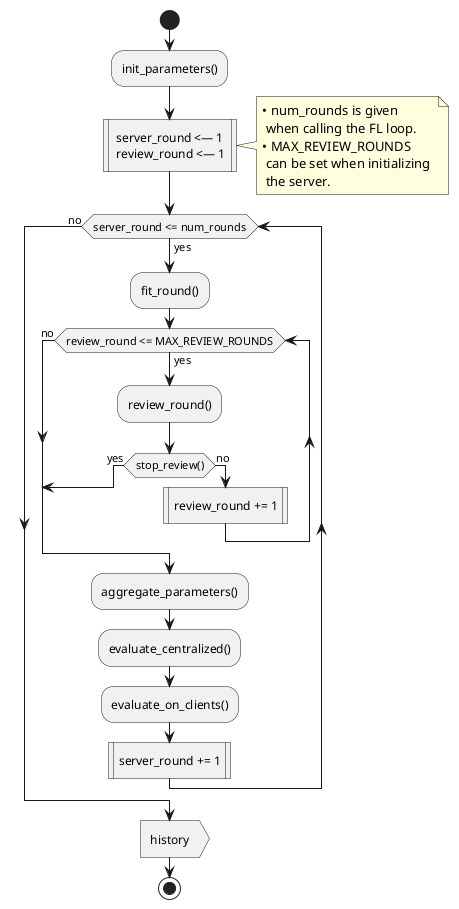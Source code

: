 @startuml prflwr_activity

start

:init_parameters();
: server_round <— 1 \n review_round <— 1|
note right:• num_rounds is given \n when calling the FL loop. \n• MAX_REVIEW_ROUNDS \n can be set when initializing \n the server.
while (server_round <= num_rounds) is (yes)
    :fit_round();
    while (review_round <= MAX_REVIEW_ROUNDS) is (yes)
        :review_round();
        if (stop_review()) then (yes)
            break
        else (no)
            :review_round += 1|
        endif
    endwhile (no)
    :aggregate_parameters();
    :evaluate_centralized();
    :evaluate_on_clients();
    :server_round += 1|
endwhile (no)
:history>

stop

@enduml
